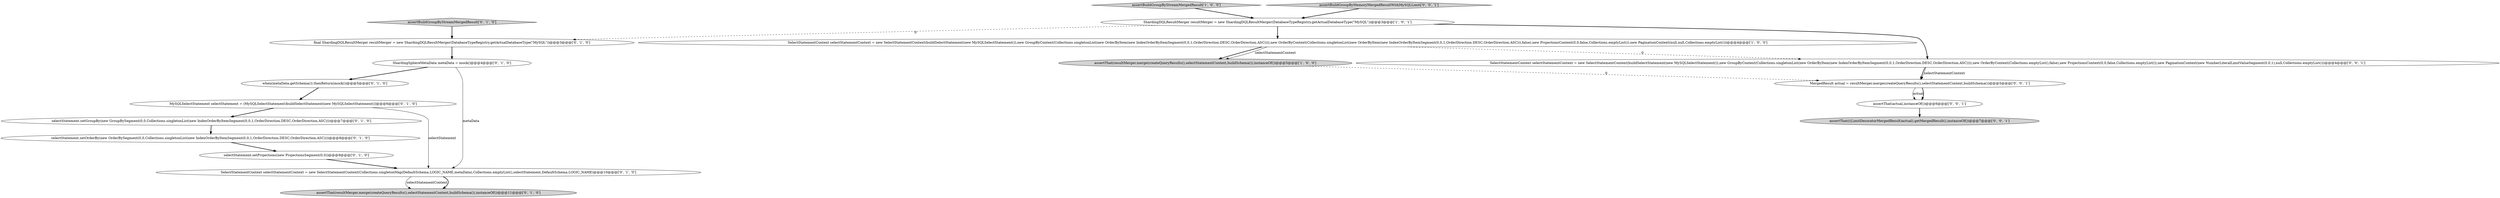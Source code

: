 digraph {
9 [style = filled, label = "ShardingSphereMetaData metaData = mock()@@@4@@@['0', '1', '0']", fillcolor = white, shape = ellipse image = "AAA0AAABBB2BBB"];
16 [style = filled, label = "assertThat(actual,instanceOf())@@@6@@@['0', '0', '1']", fillcolor = white, shape = ellipse image = "AAA0AAABBB3BBB"];
2 [style = filled, label = "SelectStatementContext selectStatementContext = new SelectStatementContext(buildSelectStatement(new MySQLSelectStatement()),new GroupByContext(Collections.singletonList(new OrderByItem(new IndexOrderByItemSegment(0,0,1,OrderDirection.DESC,OrderDirection.ASC)))),new OrderByContext(Collections.singletonList(new OrderByItem(new IndexOrderByItemSegment(0,0,1,OrderDirection.DESC,OrderDirection.ASC))),false),new ProjectionsContext(0,0,false,Collections.emptyList()),new PaginationContext(null,null,Collections.emptyList()))@@@4@@@['1', '0', '0']", fillcolor = white, shape = ellipse image = "AAA0AAABBB1BBB"];
4 [style = filled, label = "when(metaData.getSchema()).thenReturn(mock())@@@5@@@['0', '1', '0']", fillcolor = white, shape = ellipse image = "AAA1AAABBB2BBB"];
11 [style = filled, label = "assertBuildGroupByStreamMergedResult['0', '1', '0']", fillcolor = lightgray, shape = diamond image = "AAA0AAABBB2BBB"];
10 [style = filled, label = "selectStatement.setOrderBy(new OrderBySegment(0,0,Collections.singletonList(new IndexOrderByItemSegment(0,0,1,OrderDirection.DESC,OrderDirection.ASC))))@@@8@@@['0', '1', '0']", fillcolor = white, shape = ellipse image = "AAA1AAABBB2BBB"];
5 [style = filled, label = "selectStatement.setProjections(new ProjectionsSegment(0,0))@@@9@@@['0', '1', '0']", fillcolor = white, shape = ellipse image = "AAA1AAABBB2BBB"];
0 [style = filled, label = "assertBuildGroupByStreamMergedResult['1', '0', '0']", fillcolor = lightgray, shape = diamond image = "AAA0AAABBB1BBB"];
7 [style = filled, label = "selectStatement.setGroupBy(new GroupBySegment(0,0,Collections.singletonList(new IndexOrderByItemSegment(0,0,1,OrderDirection.DESC,OrderDirection.ASC))))@@@7@@@['0', '1', '0']", fillcolor = white, shape = ellipse image = "AAA1AAABBB2BBB"];
1 [style = filled, label = "assertThat(resultMerger.merge(createQueryResults(),selectStatementContext,buildSchema()),instanceOf())@@@5@@@['1', '0', '0']", fillcolor = lightgray, shape = ellipse image = "AAA0AAABBB1BBB"];
18 [style = filled, label = "assertThat(((LimitDecoratorMergedResult)actual).getMergedResult(),instanceOf())@@@7@@@['0', '0', '1']", fillcolor = lightgray, shape = ellipse image = "AAA0AAABBB3BBB"];
12 [style = filled, label = "assertThat(resultMerger.merge(createQueryResults(),selectStatementContext,buildSchema()),instanceOf())@@@11@@@['0', '1', '0']", fillcolor = lightgray, shape = ellipse image = "AAA0AAABBB2BBB"];
14 [style = filled, label = "MergedResult actual = resultMerger.merge(createQueryResults(),selectStatementContext,buildSchema())@@@5@@@['0', '0', '1']", fillcolor = white, shape = ellipse image = "AAA0AAABBB3BBB"];
13 [style = filled, label = "SelectStatementContext selectStatementContext = new SelectStatementContext(Collections.singletonMap(DefaultSchema.LOGIC_NAME,metaData),Collections.emptyList(),selectStatement,DefaultSchema.LOGIC_NAME)@@@10@@@['0', '1', '0']", fillcolor = white, shape = ellipse image = "AAA1AAABBB2BBB"];
8 [style = filled, label = "final ShardingDQLResultMerger resultMerger = new ShardingDQLResultMerger(DatabaseTypeRegistry.getActualDatabaseType(\"MySQL\"))@@@3@@@['0', '1', '0']", fillcolor = white, shape = ellipse image = "AAA1AAABBB2BBB"];
6 [style = filled, label = "MySQLSelectStatement selectStatement = (MySQLSelectStatement)buildSelectStatement(new MySQLSelectStatement())@@@6@@@['0', '1', '0']", fillcolor = white, shape = ellipse image = "AAA1AAABBB2BBB"];
17 [style = filled, label = "assertBuildGroupByMemoryMergedResultWithMySQLLimit['0', '0', '1']", fillcolor = lightgray, shape = diamond image = "AAA0AAABBB3BBB"];
15 [style = filled, label = "SelectStatementContext selectStatementContext = new SelectStatementContext(buildSelectStatement(new MySQLSelectStatement()),new GroupByContext(Collections.singletonList(new OrderByItem(new IndexOrderByItemSegment(0,0,1,OrderDirection.DESC,OrderDirection.ASC)))),new OrderByContext(Collections.emptyList(),false),new ProjectionsContext(0,0,false,Collections.emptyList()),new PaginationContext(new NumberLiteralLimitValueSegment(0,0,1),null,Collections.emptyList()))@@@4@@@['0', '0', '1']", fillcolor = white, shape = ellipse image = "AAA0AAABBB3BBB"];
3 [style = filled, label = "ShardingDQLResultMerger resultMerger = new ShardingDQLResultMerger(DatabaseTypeRegistry.getActualDatabaseType(\"MySQL\"))@@@3@@@['1', '0', '1']", fillcolor = white, shape = ellipse image = "AAA0AAABBB1BBB"];
4->6 [style = bold, label=""];
8->9 [style = bold, label=""];
14->16 [style = solid, label="actual"];
14->16 [style = bold, label=""];
9->4 [style = bold, label=""];
3->2 [style = bold, label=""];
7->10 [style = bold, label=""];
16->18 [style = bold, label=""];
1->14 [style = dashed, label="0"];
0->3 [style = bold, label=""];
17->3 [style = bold, label=""];
2->15 [style = dashed, label="0"];
9->13 [style = solid, label="metaData"];
5->13 [style = bold, label=""];
13->12 [style = solid, label="selectStatementContext"];
13->12 [style = bold, label=""];
6->13 [style = solid, label="selectStatement"];
15->14 [style = bold, label=""];
11->8 [style = bold, label=""];
2->1 [style = bold, label=""];
15->14 [style = solid, label="selectStatementContext"];
3->15 [style = bold, label=""];
2->1 [style = solid, label="selectStatementContext"];
3->8 [style = dashed, label="0"];
6->7 [style = bold, label=""];
10->5 [style = bold, label=""];
}
